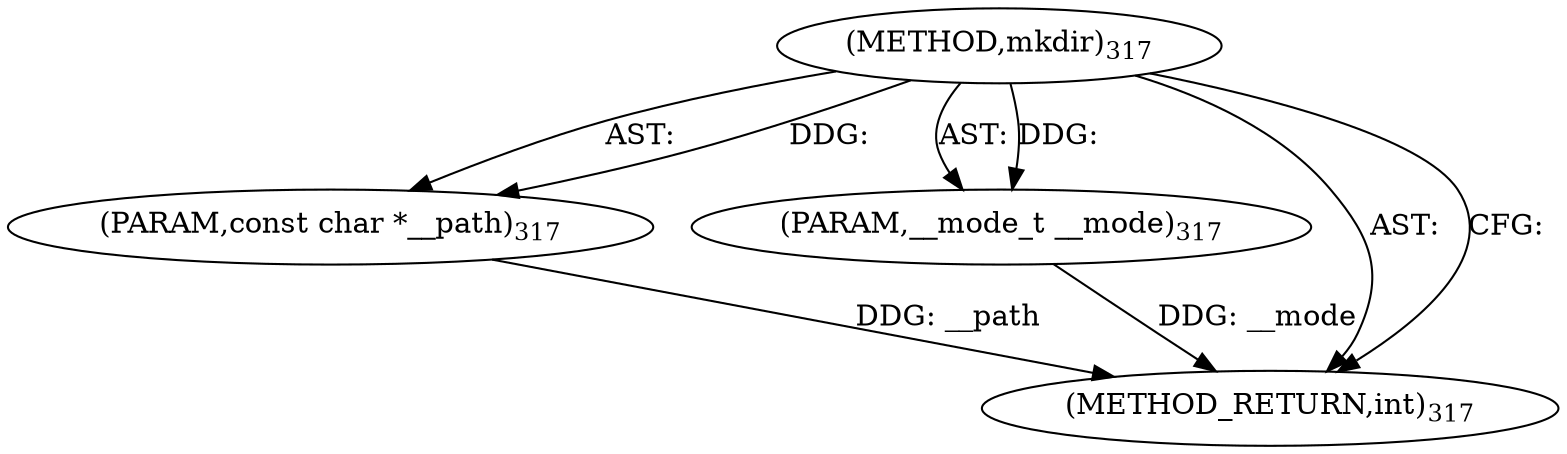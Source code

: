 digraph "mkdir" {  
"33468" [label = <(METHOD,mkdir)<SUB>317</SUB>> ]
"33469" [label = <(PARAM,const char *__path)<SUB>317</SUB>> ]
"33470" [label = <(PARAM,__mode_t __mode)<SUB>317</SUB>> ]
"33471" [label = <(METHOD_RETURN,int)<SUB>317</SUB>> ]
  "33468" -> "33469"  [ label = "AST: "] 
  "33468" -> "33470"  [ label = "AST: "] 
  "33468" -> "33471"  [ label = "AST: "] 
  "33468" -> "33471"  [ label = "CFG: "] 
  "33469" -> "33471"  [ label = "DDG: __path"] 
  "33470" -> "33471"  [ label = "DDG: __mode"] 
  "33468" -> "33469"  [ label = "DDG: "] 
  "33468" -> "33470"  [ label = "DDG: "] 
}
